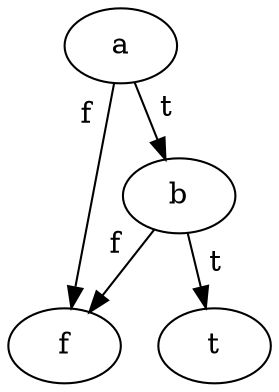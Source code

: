 digraph {
    a -> b [taillabel = t, labeldistance = 2, labelangle = 30];
    a -> f [taillabel = f, labeldistance = 2, labelangle = -30];
    b -> t [taillabel = t, labeldistance = 2, labelangle = 30];
    b -> f [taillabel = f, labeldistance = 2, labelangle = -30];
}
